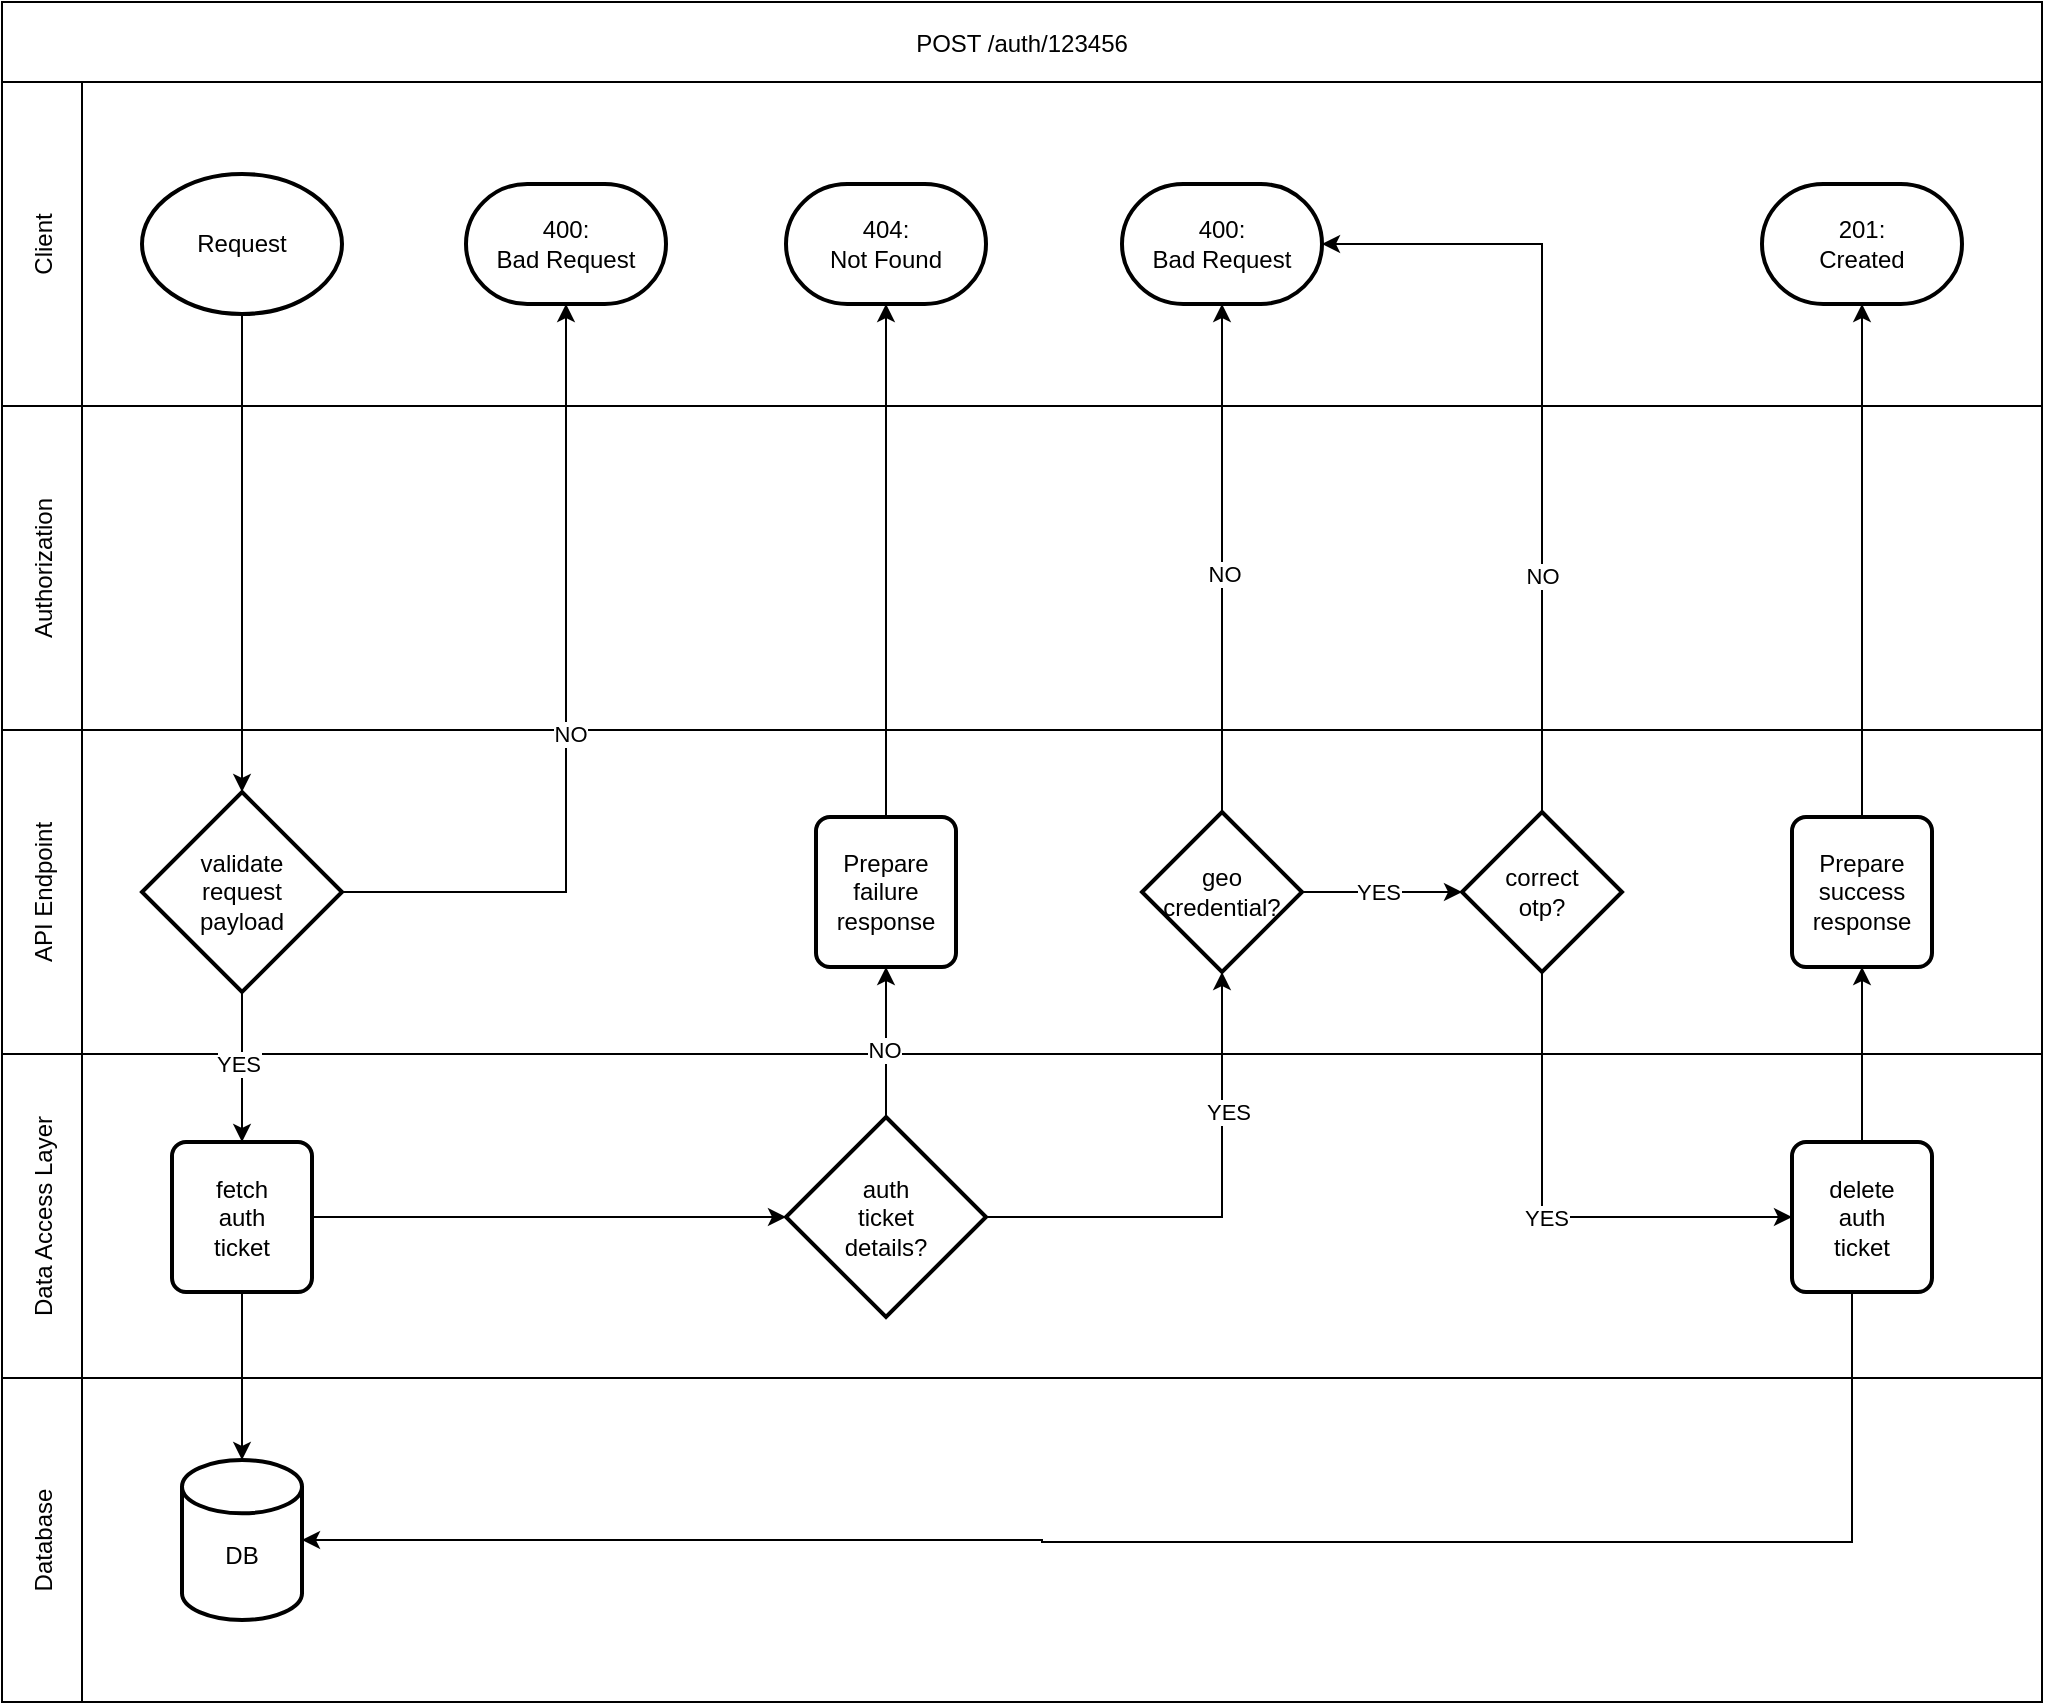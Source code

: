 <mxfile version="26.0.4">
  <diagram id="C5RBs43oDa-KdzZeNtuy" name="Page-1">
    <mxGraphModel dx="539" dy="813" grid="1" gridSize="10" guides="1" tooltips="1" connect="1" arrows="1" fold="1" page="1" pageScale="1" pageWidth="827" pageHeight="1169" math="0" shadow="0">
      <root>
        <mxCell id="WIyWlLk6GJQsqaUBKTNV-0" />
        <mxCell id="WIyWlLk6GJQsqaUBKTNV-1" parent="WIyWlLk6GJQsqaUBKTNV-0" />
        <mxCell id="KsU-oVDJiNAYJk19QjAR-104" value="POST /auth/123456" style="shape=table;childLayout=tableLayout;startSize=40;collapsible=0;recursiveResize=0;expand=0;" parent="WIyWlLk6GJQsqaUBKTNV-1" vertex="1">
          <mxGeometry x="910" y="30" width="1020" height="850" as="geometry" />
        </mxCell>
        <mxCell id="KsU-oVDJiNAYJk19QjAR-107" value="Client" style="shape=tableRow;horizontal=0;swimlaneHead=0;swimlaneBody=0;top=0;left=0;strokeColor=inherit;bottom=0;right=0;dropTarget=0;fontStyle=0;fillColor=none;points=[[0,0.5],[1,0.5]];portConstraint=eastwest;startSize=40;collapsible=0;recursiveResize=0;expand=0;" parent="KsU-oVDJiNAYJk19QjAR-104" vertex="1">
          <mxGeometry y="40" width="1020" height="162" as="geometry" />
        </mxCell>
        <mxCell id="KsU-oVDJiNAYJk19QjAR-108" value="" style="swimlane;swimlaneHead=0;swimlaneBody=0;fontStyle=0;connectable=0;strokeColor=inherit;fillColor=none;startSize=0;collapsible=0;recursiveResize=0;expand=0;" parent="KsU-oVDJiNAYJk19QjAR-107" vertex="1">
          <mxGeometry x="40" width="980" height="162" as="geometry">
            <mxRectangle width="980" height="162" as="alternateBounds" />
          </mxGeometry>
        </mxCell>
        <mxCell id="Q2JHpyXK3tvcLyVBupTh-7" value="Request" style="strokeWidth=2;html=1;shape=mxgraph.flowchart.start_1;whiteSpace=wrap;" parent="KsU-oVDJiNAYJk19QjAR-108" vertex="1">
          <mxGeometry x="30" y="46" width="100" height="70" as="geometry" />
        </mxCell>
        <mxCell id="HGcjKGALSTUR5RTaQ5zP-2" value="400:&lt;div&gt;Bad Request&lt;/div&gt;" style="strokeWidth=2;html=1;shape=mxgraph.flowchart.terminator;whiteSpace=wrap;" vertex="1" parent="KsU-oVDJiNAYJk19QjAR-108">
          <mxGeometry x="192" y="51" width="100" height="60" as="geometry" />
        </mxCell>
        <mxCell id="HGcjKGALSTUR5RTaQ5zP-38" value="404:&lt;div&gt;Not Found&lt;/div&gt;" style="strokeWidth=2;html=1;shape=mxgraph.flowchart.terminator;whiteSpace=wrap;" vertex="1" parent="KsU-oVDJiNAYJk19QjAR-108">
          <mxGeometry x="352" y="51" width="100" height="60" as="geometry" />
        </mxCell>
        <mxCell id="HGcjKGALSTUR5RTaQ5zP-28" value="201:&lt;div&gt;Created&lt;/div&gt;" style="strokeWidth=2;html=1;shape=mxgraph.flowchart.terminator;whiteSpace=wrap;" vertex="1" parent="KsU-oVDJiNAYJk19QjAR-108">
          <mxGeometry x="840" y="51" width="100" height="60" as="geometry" />
        </mxCell>
        <mxCell id="HGcjKGALSTUR5RTaQ5zP-29" value="Prepare&lt;br&gt;success&lt;br&gt;response" style="rounded=1;whiteSpace=wrap;html=1;absoluteArcSize=1;arcSize=14;strokeWidth=2;shadow=0;glass=0;sketch=0;gradientColor=none;" vertex="1" parent="KsU-oVDJiNAYJk19QjAR-108">
          <mxGeometry x="855" y="367.5" width="70" height="75" as="geometry" />
        </mxCell>
        <mxCell id="HGcjKGALSTUR5RTaQ5zP-31" style="edgeStyle=orthogonalEdgeStyle;rounded=0;orthogonalLoop=1;jettySize=auto;html=1;entryX=0.5;entryY=1;entryDx=0;entryDy=0;entryPerimeter=0;" edge="1" parent="KsU-oVDJiNAYJk19QjAR-108" source="HGcjKGALSTUR5RTaQ5zP-29" target="HGcjKGALSTUR5RTaQ5zP-28">
          <mxGeometry relative="1" as="geometry">
            <mxPoint x="402" y="180" as="targetPoint" />
          </mxGeometry>
        </mxCell>
        <mxCell id="HGcjKGALSTUR5RTaQ5zP-47" value="400:&lt;div&gt;Bad Request&lt;/div&gt;" style="strokeWidth=2;html=1;shape=mxgraph.flowchart.terminator;whiteSpace=wrap;" vertex="1" parent="KsU-oVDJiNAYJk19QjAR-108">
          <mxGeometry x="520" y="51" width="100" height="60" as="geometry" />
        </mxCell>
        <mxCell id="KsU-oVDJiNAYJk19QjAR-109" value="Authorization" style="shape=tableRow;horizontal=0;swimlaneHead=0;swimlaneBody=0;top=0;left=0;strokeColor=inherit;bottom=0;right=0;dropTarget=0;fontStyle=0;fillColor=none;points=[[0,0.5],[1,0.5]];portConstraint=eastwest;startSize=40;collapsible=0;recursiveResize=0;expand=0;" parent="KsU-oVDJiNAYJk19QjAR-104" vertex="1">
          <mxGeometry y="202" width="1020" height="162" as="geometry" />
        </mxCell>
        <mxCell id="KsU-oVDJiNAYJk19QjAR-110" value="" style="swimlane;swimlaneHead=0;swimlaneBody=0;fontStyle=0;connectable=0;strokeColor=inherit;fillColor=none;startSize=0;collapsible=0;recursiveResize=0;expand=0;" parent="KsU-oVDJiNAYJk19QjAR-109" vertex="1">
          <mxGeometry x="40" width="980" height="162" as="geometry">
            <mxRectangle width="980" height="162" as="alternateBounds" />
          </mxGeometry>
        </mxCell>
        <mxCell id="KsU-oVDJiNAYJk19QjAR-119" value="API Endpoint" style="shape=tableRow;horizontal=0;swimlaneHead=0;swimlaneBody=0;top=0;left=0;strokeColor=inherit;bottom=0;right=0;dropTarget=0;fontStyle=0;fillColor=none;points=[[0,0.5],[1,0.5]];portConstraint=eastwest;startSize=40;collapsible=0;recursiveResize=0;expand=0;" parent="KsU-oVDJiNAYJk19QjAR-104" vertex="1">
          <mxGeometry y="364" width="1020" height="162" as="geometry" />
        </mxCell>
        <mxCell id="KsU-oVDJiNAYJk19QjAR-120" style="swimlane;swimlaneHead=0;swimlaneBody=0;fontStyle=0;connectable=0;strokeColor=inherit;fillColor=none;startSize=0;collapsible=0;recursiveResize=0;expand=0;" parent="KsU-oVDJiNAYJk19QjAR-119" vertex="1">
          <mxGeometry x="40" width="980" height="162" as="geometry">
            <mxRectangle width="980" height="162" as="alternateBounds" />
          </mxGeometry>
        </mxCell>
        <mxCell id="HGcjKGALSTUR5RTaQ5zP-1" value="validate&lt;div&gt;request&lt;/div&gt;&lt;div&gt;payload&lt;/div&gt;" style="strokeWidth=2;html=1;shape=mxgraph.flowchart.decision;whiteSpace=wrap;" vertex="1" parent="KsU-oVDJiNAYJk19QjAR-120">
          <mxGeometry x="30" y="31" width="100" height="100" as="geometry" />
        </mxCell>
        <mxCell id="HGcjKGALSTUR5RTaQ5zP-36" value="Prepare&lt;br&gt;failure&lt;div&gt;response&lt;/div&gt;" style="rounded=1;whiteSpace=wrap;html=1;absoluteArcSize=1;arcSize=14;strokeWidth=2;shadow=0;glass=0;sketch=0;gradientColor=none;" vertex="1" parent="KsU-oVDJiNAYJk19QjAR-120">
          <mxGeometry x="367" y="43.5" width="70" height="75" as="geometry" />
        </mxCell>
        <mxCell id="HGcjKGALSTUR5RTaQ5zP-44" value="" style="edgeStyle=orthogonalEdgeStyle;rounded=0;orthogonalLoop=1;jettySize=auto;html=1;" edge="1" parent="KsU-oVDJiNAYJk19QjAR-120" source="HGcjKGALSTUR5RTaQ5zP-41" target="HGcjKGALSTUR5RTaQ5zP-43">
          <mxGeometry relative="1" as="geometry" />
        </mxCell>
        <mxCell id="HGcjKGALSTUR5RTaQ5zP-46" value="YES" style="edgeLabel;html=1;align=center;verticalAlign=middle;resizable=0;points=[];" vertex="1" connectable="0" parent="HGcjKGALSTUR5RTaQ5zP-44">
          <mxGeometry x="-0.046" relative="1" as="geometry">
            <mxPoint as="offset" />
          </mxGeometry>
        </mxCell>
        <mxCell id="HGcjKGALSTUR5RTaQ5zP-41" value="&lt;div&gt;geo&lt;/div&gt;&lt;div&gt;credential?&lt;br&gt;&lt;/div&gt;" style="rhombus;whiteSpace=wrap;html=1;strokeWidth=2;" vertex="1" parent="KsU-oVDJiNAYJk19QjAR-120">
          <mxGeometry x="530" y="41" width="80" height="80" as="geometry" />
        </mxCell>
        <mxCell id="HGcjKGALSTUR5RTaQ5zP-43" value="correct&lt;div&gt;otp?&lt;/div&gt;" style="rhombus;whiteSpace=wrap;html=1;strokeWidth=2;" vertex="1" parent="KsU-oVDJiNAYJk19QjAR-120">
          <mxGeometry x="690" y="41" width="80" height="80" as="geometry" />
        </mxCell>
        <mxCell id="KsU-oVDJiNAYJk19QjAR-117" value="Data Access Layer" style="shape=tableRow;horizontal=0;swimlaneHead=0;swimlaneBody=0;top=0;left=0;strokeColor=inherit;bottom=0;right=0;dropTarget=0;fontStyle=0;fillColor=none;points=[[0,0.5],[1,0.5]];portConstraint=eastwest;startSize=40;collapsible=0;recursiveResize=0;expand=0;" parent="KsU-oVDJiNAYJk19QjAR-104" vertex="1">
          <mxGeometry y="526" width="1020" height="162" as="geometry" />
        </mxCell>
        <mxCell id="KsU-oVDJiNAYJk19QjAR-118" style="swimlane;swimlaneHead=0;swimlaneBody=0;fontStyle=0;connectable=0;strokeColor=inherit;fillColor=none;startSize=0;collapsible=0;recursiveResize=0;expand=0;" parent="KsU-oVDJiNAYJk19QjAR-117" vertex="1">
          <mxGeometry x="40" width="980" height="162" as="geometry">
            <mxRectangle width="980" height="162" as="alternateBounds" />
          </mxGeometry>
        </mxCell>
        <mxCell id="HGcjKGALSTUR5RTaQ5zP-10" style="edgeStyle=orthogonalEdgeStyle;rounded=0;orthogonalLoop=1;jettySize=auto;html=1;" edge="1" parent="KsU-oVDJiNAYJk19QjAR-118" source="Q2JHpyXK3tvcLyVBupTh-17" target="HGcjKGALSTUR5RTaQ5zP-7">
          <mxGeometry relative="1" as="geometry" />
        </mxCell>
        <mxCell id="Q2JHpyXK3tvcLyVBupTh-17" value="fetch&lt;div&gt;auth&lt;/div&gt;&lt;div&gt;ticket&lt;/div&gt;" style="rounded=1;whiteSpace=wrap;html=1;absoluteArcSize=1;arcSize=14;strokeWidth=2;shadow=0;glass=0;sketch=0;gradientColor=none;" parent="KsU-oVDJiNAYJk19QjAR-118" vertex="1">
          <mxGeometry x="45" y="44" width="70" height="75" as="geometry" />
        </mxCell>
        <mxCell id="HGcjKGALSTUR5RTaQ5zP-7" value="auth&lt;div&gt;ticket&lt;/div&gt;&lt;div&gt;details?&lt;/div&gt;" style="strokeWidth=2;html=1;shape=mxgraph.flowchart.decision;whiteSpace=wrap;" vertex="1" parent="KsU-oVDJiNAYJk19QjAR-118">
          <mxGeometry x="352" y="31.5" width="100" height="100" as="geometry" />
        </mxCell>
        <mxCell id="HGcjKGALSTUR5RTaQ5zP-52" value="delete&lt;div&gt;auth&lt;/div&gt;&lt;div&gt;ticket&lt;/div&gt;" style="rounded=1;whiteSpace=wrap;html=1;absoluteArcSize=1;arcSize=14;strokeWidth=2;shadow=0;glass=0;sketch=0;gradientColor=none;" vertex="1" parent="KsU-oVDJiNAYJk19QjAR-118">
          <mxGeometry x="855" y="44" width="70" height="75" as="geometry" />
        </mxCell>
        <mxCell id="KsU-oVDJiNAYJk19QjAR-121" value="Database" style="shape=tableRow;horizontal=0;swimlaneHead=0;swimlaneBody=0;top=0;left=0;strokeColor=inherit;bottom=0;right=0;dropTarget=0;fontStyle=0;fillColor=none;points=[[0,0.5],[1,0.5]];portConstraint=eastwest;startSize=40;collapsible=0;recursiveResize=0;expand=0;" parent="KsU-oVDJiNAYJk19QjAR-104" vertex="1">
          <mxGeometry y="688" width="1020" height="162" as="geometry" />
        </mxCell>
        <mxCell id="KsU-oVDJiNAYJk19QjAR-122" style="swimlane;swimlaneHead=0;swimlaneBody=0;fontStyle=0;connectable=0;strokeColor=inherit;fillColor=none;startSize=0;collapsible=0;recursiveResize=0;expand=0;" parent="KsU-oVDJiNAYJk19QjAR-121" vertex="1">
          <mxGeometry x="40" width="980" height="162" as="geometry">
            <mxRectangle width="980" height="162" as="alternateBounds" />
          </mxGeometry>
        </mxCell>
        <mxCell id="ZfSD3USpCY6e5y5g9DAe-2" value="&lt;br&gt;DB" style="strokeWidth=2;html=1;shape=mxgraph.flowchart.database;whiteSpace=wrap;rounded=0;shadow=0;glass=0;sketch=0;gradientColor=none;" parent="KsU-oVDJiNAYJk19QjAR-122" vertex="1">
          <mxGeometry x="50" y="41" width="60" height="80" as="geometry" />
        </mxCell>
        <mxCell id="ZfSD3USpCY6e5y5g9DAe-6" style="edgeStyle=orthogonalEdgeStyle;rounded=0;orthogonalLoop=1;jettySize=auto;html=1;" parent="KsU-oVDJiNAYJk19QjAR-104" source="Q2JHpyXK3tvcLyVBupTh-17" target="ZfSD3USpCY6e5y5g9DAe-2" edge="1">
          <mxGeometry relative="1" as="geometry" />
        </mxCell>
        <mxCell id="HGcjKGALSTUR5RTaQ5zP-3" style="edgeStyle=orthogonalEdgeStyle;rounded=0;orthogonalLoop=1;jettySize=auto;html=1;entryX=0.5;entryY=1;entryDx=0;entryDy=0;entryPerimeter=0;" edge="1" parent="KsU-oVDJiNAYJk19QjAR-104" source="HGcjKGALSTUR5RTaQ5zP-1" target="HGcjKGALSTUR5RTaQ5zP-2">
          <mxGeometry relative="1" as="geometry" />
        </mxCell>
        <mxCell id="HGcjKGALSTUR5RTaQ5zP-6" value="NO" style="edgeLabel;html=1;align=center;verticalAlign=middle;resizable=0;points=[];" vertex="1" connectable="0" parent="HGcjKGALSTUR5RTaQ5zP-3">
          <mxGeometry x="-0.057" y="-2" relative="1" as="geometry">
            <mxPoint as="offset" />
          </mxGeometry>
        </mxCell>
        <mxCell id="HGcjKGALSTUR5RTaQ5zP-4" style="edgeStyle=orthogonalEdgeStyle;rounded=0;orthogonalLoop=1;jettySize=auto;html=1;entryX=0.5;entryY=0;entryDx=0;entryDy=0;exitX=0.5;exitY=1;exitDx=0;exitDy=0;exitPerimeter=0;" edge="1" parent="KsU-oVDJiNAYJk19QjAR-104" source="HGcjKGALSTUR5RTaQ5zP-1" target="Q2JHpyXK3tvcLyVBupTh-17">
          <mxGeometry relative="1" as="geometry" />
        </mxCell>
        <mxCell id="HGcjKGALSTUR5RTaQ5zP-5" value="YES" style="edgeLabel;html=1;align=center;verticalAlign=middle;resizable=0;points=[];" vertex="1" connectable="0" parent="HGcjKGALSTUR5RTaQ5zP-4">
          <mxGeometry x="-0.06" y="-2" relative="1" as="geometry">
            <mxPoint as="offset" />
          </mxGeometry>
        </mxCell>
        <mxCell id="HGcjKGALSTUR5RTaQ5zP-20" style="edgeStyle=orthogonalEdgeStyle;rounded=0;orthogonalLoop=1;jettySize=auto;html=1;entryX=0.5;entryY=0;entryDx=0;entryDy=0;entryPerimeter=0;" edge="1" parent="KsU-oVDJiNAYJk19QjAR-104" source="Q2JHpyXK3tvcLyVBupTh-7" target="HGcjKGALSTUR5RTaQ5zP-1">
          <mxGeometry relative="1" as="geometry">
            <mxPoint x="112" y="390" as="targetPoint" />
          </mxGeometry>
        </mxCell>
        <mxCell id="HGcjKGALSTUR5RTaQ5zP-37" style="edgeStyle=orthogonalEdgeStyle;rounded=0;orthogonalLoop=1;jettySize=auto;html=1;entryX=0.5;entryY=1;entryDx=0;entryDy=0;" edge="1" parent="KsU-oVDJiNAYJk19QjAR-104" source="HGcjKGALSTUR5RTaQ5zP-7" target="HGcjKGALSTUR5RTaQ5zP-36">
          <mxGeometry relative="1" as="geometry" />
        </mxCell>
        <mxCell id="HGcjKGALSTUR5RTaQ5zP-56" value="NO" style="edgeLabel;html=1;align=center;verticalAlign=middle;resizable=0;points=[];" vertex="1" connectable="0" parent="HGcjKGALSTUR5RTaQ5zP-37">
          <mxGeometry x="-0.098" y="1" relative="1" as="geometry">
            <mxPoint as="offset" />
          </mxGeometry>
        </mxCell>
        <mxCell id="HGcjKGALSTUR5RTaQ5zP-39" style="edgeStyle=orthogonalEdgeStyle;rounded=0;orthogonalLoop=1;jettySize=auto;html=1;" edge="1" parent="KsU-oVDJiNAYJk19QjAR-104" source="HGcjKGALSTUR5RTaQ5zP-36" target="HGcjKGALSTUR5RTaQ5zP-38">
          <mxGeometry relative="1" as="geometry" />
        </mxCell>
        <mxCell id="HGcjKGALSTUR5RTaQ5zP-42" value="" style="edgeStyle=orthogonalEdgeStyle;rounded=0;orthogonalLoop=1;jettySize=auto;html=1;" edge="1" parent="KsU-oVDJiNAYJk19QjAR-104" source="HGcjKGALSTUR5RTaQ5zP-7" target="HGcjKGALSTUR5RTaQ5zP-41">
          <mxGeometry relative="1" as="geometry" />
        </mxCell>
        <mxCell id="HGcjKGALSTUR5RTaQ5zP-55" value="YES" style="edgeLabel;html=1;align=center;verticalAlign=middle;resizable=0;points=[];" vertex="1" connectable="0" parent="HGcjKGALSTUR5RTaQ5zP-42">
          <mxGeometry x="0.417" y="-3" relative="1" as="geometry">
            <mxPoint as="offset" />
          </mxGeometry>
        </mxCell>
        <mxCell id="HGcjKGALSTUR5RTaQ5zP-45" value="YES" style="edgeStyle=orthogonalEdgeStyle;rounded=0;orthogonalLoop=1;jettySize=auto;html=1;entryX=0;entryY=0.5;entryDx=0;entryDy=0;" edge="1" parent="KsU-oVDJiNAYJk19QjAR-104" source="HGcjKGALSTUR5RTaQ5zP-43" target="HGcjKGALSTUR5RTaQ5zP-52">
          <mxGeometry relative="1" as="geometry">
            <Array as="points">
              <mxPoint x="770" y="607" />
            </Array>
          </mxGeometry>
        </mxCell>
        <mxCell id="HGcjKGALSTUR5RTaQ5zP-48" style="edgeStyle=orthogonalEdgeStyle;rounded=0;orthogonalLoop=1;jettySize=auto;html=1;entryX=0.5;entryY=1;entryDx=0;entryDy=0;entryPerimeter=0;" edge="1" parent="KsU-oVDJiNAYJk19QjAR-104" source="HGcjKGALSTUR5RTaQ5zP-41" target="HGcjKGALSTUR5RTaQ5zP-47">
          <mxGeometry relative="1" as="geometry">
            <mxPoint x="610" y="170" as="targetPoint" />
          </mxGeometry>
        </mxCell>
        <mxCell id="HGcjKGALSTUR5RTaQ5zP-50" value="NO" style="edgeLabel;html=1;align=center;verticalAlign=middle;resizable=0;points=[];" vertex="1" connectable="0" parent="HGcjKGALSTUR5RTaQ5zP-48">
          <mxGeometry x="-0.06" y="-1" relative="1" as="geometry">
            <mxPoint as="offset" />
          </mxGeometry>
        </mxCell>
        <mxCell id="HGcjKGALSTUR5RTaQ5zP-49" style="edgeStyle=orthogonalEdgeStyle;rounded=0;orthogonalLoop=1;jettySize=auto;html=1;entryX=1;entryY=0.5;entryDx=0;entryDy=0;entryPerimeter=0;" edge="1" parent="KsU-oVDJiNAYJk19QjAR-104" source="HGcjKGALSTUR5RTaQ5zP-43" target="HGcjKGALSTUR5RTaQ5zP-47">
          <mxGeometry relative="1" as="geometry">
            <mxPoint x="760" y="210" as="targetPoint" />
            <Array as="points">
              <mxPoint x="770" y="121" />
            </Array>
          </mxGeometry>
        </mxCell>
        <mxCell id="HGcjKGALSTUR5RTaQ5zP-51" value="NO" style="edgeLabel;html=1;align=center;verticalAlign=middle;resizable=0;points=[];" vertex="1" connectable="0" parent="HGcjKGALSTUR5RTaQ5zP-49">
          <mxGeometry x="-0.399" relative="1" as="geometry">
            <mxPoint as="offset" />
          </mxGeometry>
        </mxCell>
        <mxCell id="HGcjKGALSTUR5RTaQ5zP-53" style="edgeStyle=orthogonalEdgeStyle;rounded=0;orthogonalLoop=1;jettySize=auto;html=1;entryX=1;entryY=0.5;entryDx=0;entryDy=0;entryPerimeter=0;" edge="1" parent="KsU-oVDJiNAYJk19QjAR-104" source="HGcjKGALSTUR5RTaQ5zP-52" target="ZfSD3USpCY6e5y5g9DAe-2">
          <mxGeometry relative="1" as="geometry">
            <Array as="points">
              <mxPoint x="925" y="770" />
              <mxPoint x="520" y="770" />
              <mxPoint x="520" y="769" />
            </Array>
          </mxGeometry>
        </mxCell>
        <mxCell id="HGcjKGALSTUR5RTaQ5zP-54" style="edgeStyle=orthogonalEdgeStyle;rounded=0;orthogonalLoop=1;jettySize=auto;html=1;entryX=0.5;entryY=1;entryDx=0;entryDy=0;" edge="1" parent="KsU-oVDJiNAYJk19QjAR-104" source="HGcjKGALSTUR5RTaQ5zP-52" target="HGcjKGALSTUR5RTaQ5zP-29">
          <mxGeometry relative="1" as="geometry" />
        </mxCell>
      </root>
    </mxGraphModel>
  </diagram>
</mxfile>
